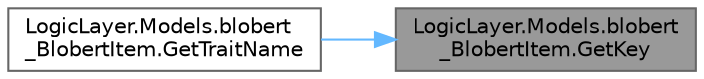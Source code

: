 digraph "LogicLayer.Models.blobert_BlobertItem.GetKey"
{
 // LATEX_PDF_SIZE
  bgcolor="transparent";
  edge [fontname=Helvetica,fontsize=10,labelfontname=Helvetica,labelfontsize=10];
  node [fontname=Helvetica,fontsize=10,shape=box,height=0.2,width=0.4];
  rankdir="RL";
  Node1 [id="Node000001",label="LogicLayer.Models.blobert\l_BlobertItem.GetKey",height=0.2,width=0.4,color="gray40", fillcolor="grey60", style="filled", fontcolor="black",tooltip="Retrieves the unique key of the Blobert item."];
  Node1 -> Node2 [id="edge1_Node000001_Node000002",dir="back",color="steelblue1",style="solid",tooltip=" "];
  Node2 [id="Node000002",label="LogicLayer.Models.blobert\l_BlobertItem.GetTraitName",height=0.2,width=0.4,color="grey40", fillcolor="white", style="filled",URL="$class_logic_layer_1_1_models_1_1blobert___blobert_item.html#a8102122bb9fe6419db5bf8701d0591e3",tooltip="Get the name of the Trait bound to the item."];
}
